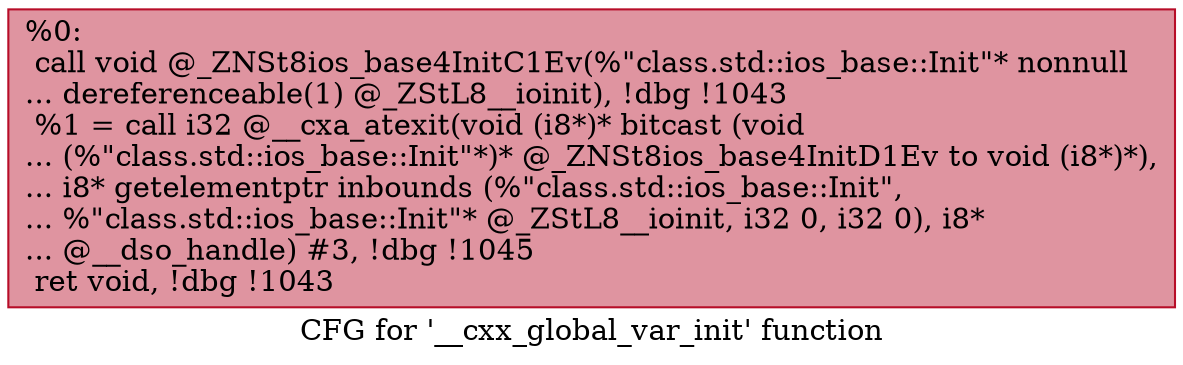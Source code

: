 digraph "CFG for '__cxx_global_var_init' function" {
	label="CFG for '__cxx_global_var_init' function";

	Node0x55555560fa00 [shape=record,color="#b70d28ff", style=filled, fillcolor="#b70d2870",label="{%0:\l  call void @_ZNSt8ios_base4InitC1Ev(%\"class.std::ios_base::Init\"* nonnull\l... dereferenceable(1) @_ZStL8__ioinit), !dbg !1043\l  %1 = call i32 @__cxa_atexit(void (i8*)* bitcast (void\l... (%\"class.std::ios_base::Init\"*)* @_ZNSt8ios_base4InitD1Ev to void (i8*)*),\l... i8* getelementptr inbounds (%\"class.std::ios_base::Init\",\l... %\"class.std::ios_base::Init\"* @_ZStL8__ioinit, i32 0, i32 0), i8*\l... @__dso_handle) #3, !dbg !1045\l  ret void, !dbg !1043\l}"];
}
